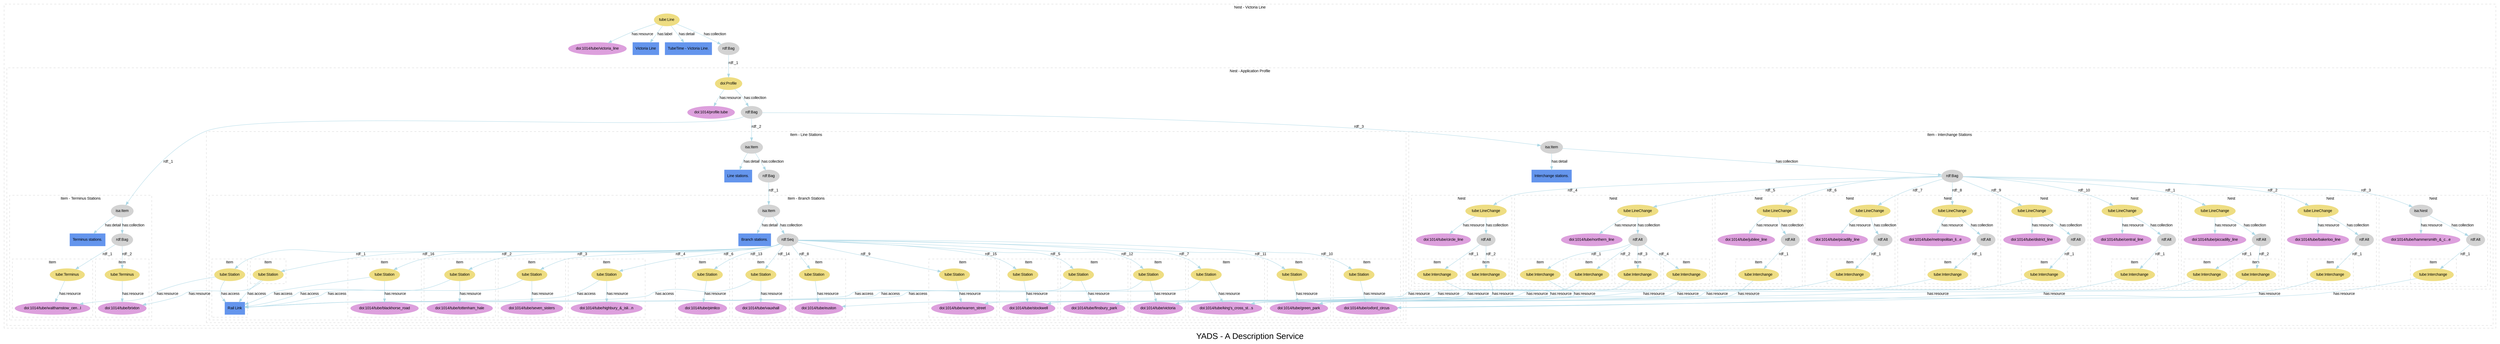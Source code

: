 
digraph yads { 



graph [

  fontname=arial, fontsize=24

  label="YADS - A Description Service"

];

node [

  fontname=arial, fontsize=11, fontcolor=black,

  style=filled, color=cornflowerblue,

];

edge [

  fontname=arial, fontsize=11, fontcolor=black,

  style=filled, color=lightblue,

];

rankdir=TB;



subgraph cluster_1 {



  style=dashed; color=lightgrey;

  fontname=arial; fontsize=11;

  fontcolor="black"; label="Nest - Victoria Line";



  ":_1" [label="tube:Line", color=lightgoldenrod];

  ":_1" -> "doi:1014/tube/victoria_line" [label="has:resource", URL="http://www2.elsevier.co.uk/~tony/1014/yads-schema-2002-04-03#resource"];



  ":_1" -> "node_2" [label="has:label", URL="http://www2.elsevier.co.uk/~tony/1014/yads-schema-2002-04-03#label"];

  ":_1" -> "node_3" [label="has:detail", URL="http://www2.elsevier.co.uk/~tony/1014/yads-schema-2002-04-03#detail"];

  ":_1" -> ":_2" [label="has:collection", URL="http://www2.elsevier.co.uk/~tony/1014/yads-schema-2002-04-03#collection"];

  ":_2" [label="rdf:Bag", color=lightgrey];

  "doi:1014/tube/victoria_line" [color=plum, URL="http://dx.doi.org/1014/tube/victoria_line"];

  "node_2" [shape=box, label="Victoria Line"];

  "node_3" [shape=box, label="TubeTime - Victoria Line."];

  ":_2" [label="rdf:Bag", color=lightgrey, URL="http://www.w3.org/1999/02/22-rdf-syntax-ns#Bag"];

  ":_2" -> ":_3" [label="rdf:_1", URL="http://www.w3.org/1999/02/22-rdf-syntax-ns#_1"];

":_3" [label="isa:Nest"]



subgraph cluster_3 {



  style=dashed; color=lightgrey;

  fontname=arial; fontsize=11;

  fontcolor="black"; label="Nest - Application Profile";



  ":_3" [label="doi:Profile", color=lightgoldenrod];

  ":_3" -> "doi:1014/profile.tube" [label="has:resource", URL="http://www2.elsevier.co.uk/~tony/1014/yads-schema-2002-04-03#resource"];



  ":_3" -> ":_4" [label="has:collection", URL="http://www2.elsevier.co.uk/~tony/1014/yads-schema-2002-04-03#collection"];

  ":_4" [label="rdf:Bag", color=lightgrey];

  "doi:1014/profile.tube" [color=plum, URL="http://dx.doi.org/1014/profile.tube"];

  ":_4" [label="rdf:Bag", color=lightgrey, URL="http://www.w3.org/1999/02/22-rdf-syntax-ns#Bag"];

  ":_4" -> ":_5" [label="rdf:_1", URL="http://www.w3.org/1999/02/22-rdf-syntax-ns#_1"];

":_5" [label="isa:Item"]

  ":_4" -> ":_9" [label="rdf:_2", URL="http://www.w3.org/1999/02/22-rdf-syntax-ns#_2"];

":_9" [label="isa:Item"]

  ":_4" -> ":_29" [label="rdf:_3", URL="http://www.w3.org/1999/02/22-rdf-syntax-ns#_3"];

":_29" [label="isa:Item"]



subgraph cluster_5 {



  style=dashed; color=lightgrey;

  fontname=arial; fontsize=11;

  fontcolor="black"; label="Item - Terminus Stations";



  ":_5" [label="isa:Item", color=lightgrey, URL="http://www2.elsevier.co.uk/~tony/1014/yads-schema-2002-04-03#Item"];

  ":_5" -> "node_5" [label="has:detail", URL="http://www2.elsevier.co.uk/~tony/1014/yads-schema-2002-04-03#detail"];

  ":_5" -> ":_6" [label="has:collection", URL="http://www2.elsevier.co.uk/~tony/1014/yads-schema-2002-04-03#collection"];

  ":_6" [label="rdf:Bag", color=lightgrey];
  "node_5" [shape=box, label="Terminus stations."];

  ":_6" [label="rdf:Bag", color=lightgrey, URL="http://www.w3.org/1999/02/22-rdf-syntax-ns#Bag"];

  ":_6" -> ":_7" [label="rdf:_1", URL="http://www.w3.org/1999/02/22-rdf-syntax-ns#_1"];

":_7" [label="isa:Item"]

  ":_6" -> ":_8" [label="rdf:_2", URL="http://www.w3.org/1999/02/22-rdf-syntax-ns#_2"];

":_8" [label="isa:Item"]



subgraph cluster_7 {



  style=dashed; color=lightgrey;

  fontname=arial; fontsize=11;

  fontcolor="black"; label="Item";



  ":_7" [label="tube:Terminus", color=lightgoldenrod];

  ":_7" -> "doi:1014/tube/walthamstow_cen...l" [label="has:resource", URL="http://www2.elsevier.co.uk/~tony/1014/yads-schema-2002-04-03#resource"];



  "doi:1014/tube/walthamstow_cen...l" [color=plum, URL="http://dx.doi.org/1014/tube/walthamstow_central"];

}



subgraph cluster_8 {



  style=dashed; color=lightgrey;

  fontname=arial; fontsize=11;

  fontcolor="black"; label="Item";



  ":_8" [label="tube:Terminus", color=lightgoldenrod];

  ":_8" -> "doi:1014/tube/brixton" [label="has:resource", URL="http://www2.elsevier.co.uk/~tony/1014/yads-schema-2002-04-03#resource"];



  "doi:1014/tube/brixton" [color=plum, URL="http://dx.doi.org/1014/tube/brixton"];

}



}



subgraph cluster_9 {



  style=dashed; color=lightgrey;

  fontname=arial; fontsize=11;

  fontcolor="black"; label="Item - Line Stations";



  ":_9" [label="isa:Item", color=lightgrey, URL="http://www2.elsevier.co.uk/~tony/1014/yads-schema-2002-04-03#Item"];

  ":_9" -> "node_8" [label="has:detail", URL="http://www2.elsevier.co.uk/~tony/1014/yads-schema-2002-04-03#detail"];

  ":_9" -> ":_10" [label="has:collection", URL="http://www2.elsevier.co.uk/~tony/1014/yads-schema-2002-04-03#collection"];

  ":_10" [label="rdf:Bag", color=lightgrey];

  "node_8" [shape=box, label="Line stations."];

  ":_10" [label="rdf:Bag", color=lightgrey, URL="http://www.w3.org/1999/02/22-rdf-syntax-ns#Bag"];

  ":_10" -> ":_11" [label="rdf:_1", URL="http://www.w3.org/1999/02/22-rdf-syntax-ns#_1"];

":_11" [label="isa:Item"]



subgraph cluster_11 {



  style=dashed; color=lightgrey;

  fontname=arial; fontsize=11;

  fontcolor="black"; label="Item - Branch Stations";



  ":_11" [label="isa:Item", color=lightgrey, URL="http://www2.elsevier.co.uk/~tony/1014/yads-schema-2002-04-03#Item"];

  ":_11" -> "node_9" [label="has:detail", URL="http://www2.elsevier.co.uk/~tony/1014/yads-schema-2002-04-03#detail"];

  ":_11" -> ":_12" [label="has:collection", URL="http://www2.elsevier.co.uk/~tony/1014/yads-schema-2002-04-03#collection"];

  ":_12" [label="rdf:Seq", color=lightgrey];

  "node_9" [shape=box, label="Branch stations."];

  ":_12" [label="rdf:Seq", color=lightgrey, URL="http://www.w3.org/1999/02/22-rdf-syntax-ns#Seq"];

  ":_12" -> ":_13" [label="rdf:_1", URL="http://www.w3.org/1999/02/22-rdf-syntax-ns#_1"];

":_13" [label="isa:Item"]

  ":_12" -> ":_14" [label="rdf:_2", URL="http://www.w3.org/1999/02/22-rdf-syntax-ns#_2"];

":_14" [label="isa:Item"]

  ":_12" -> ":_15" [label="rdf:_3", URL="http://www.w3.org/1999/02/22-rdf-syntax-ns#_3"];

":_15" [label="isa:Item"]

  ":_12" -> ":_16" [label="rdf:_4", URL="http://www.w3.org/1999/02/22-rdf-syntax-ns#_4"];

":_16" [label="isa:Item"]

  ":_12" -> ":_17" [label="rdf:_5", URL="http://www.w3.org/1999/02/22-rdf-syntax-ns#_5"];

":_17" [label="isa:Item"]

  ":_12" -> ":_18" [label="rdf:_6", URL="http://www.w3.org/1999/02/22-rdf-syntax-ns#_6"];

":_18" [label="isa:Item"]

  ":_12" -> ":_19" [label="rdf:_7", URL="http://www.w3.org/1999/02/22-rdf-syntax-ns#_7"];

":_19" [label="isa:Item"]

  ":_12" -> ":_20" [label="rdf:_8", URL="http://www.w3.org/1999/02/22-rdf-syntax-ns#_8"];

":_20" [label="isa:Item"]

  ":_12" -> ":_21" [label="rdf:_9", URL="http://www.w3.org/1999/02/22-rdf-syntax-ns#_9"];

":_21" [label="isa:Item"]

  ":_12" -> ":_22" [label="rdf:_10", URL="http://www.w3.org/1999/02/22-rdf-syntax-ns#_10"];

":_22" [label="isa:Item"]

  ":_12" -> ":_23" [label="rdf:_11", URL="http://www.w3.org/1999/02/22-rdf-syntax-ns#_11"];

":_23" [label="isa:Item"]

  ":_12" -> ":_24" [label="rdf:_12", URL="http://www.w3.org/1999/02/22-rdf-syntax-ns#_12"];

":_24" [label="isa:Item"]

  ":_12" -> ":_25" [label="rdf:_13", URL="http://www.w3.org/1999/02/22-rdf-syntax-ns#_13"];

":_25" [label="isa:Item"]

  ":_12" -> ":_26" [label="rdf:_14", URL="http://www.w3.org/1999/02/22-rdf-syntax-ns#_14"];

":_26" [label="isa:Item"]

  ":_12" -> ":_27" [label="rdf:_15", URL="http://www.w3.org/1999/02/22-rdf-syntax-ns#_15"];

":_27" [label="isa:Item"]

  ":_12" -> ":_28" [label="rdf:_16", URL="http://www.w3.org/1999/02/22-rdf-syntax-ns#_16"];

":_28" [label="isa:Item"]



subgraph cluster_13 {



  style=dashed; color=lightgrey;

  fontname=arial; fontsize=11;

  fontcolor="black"; label="Item";



  ":_13" [label="tube:Station", color=lightgoldenrod];

  ":_13" -> "doi:1014/tube/walthamstow_cen...l" [label="has:resource", URL="http://www2.elsevier.co.uk/~tony/1014/yads-schema-2002-04-03#resource"];



  ":_13" -> "node_11131517192123293235" [label="has:access", URL="http://www2.elsevier.co.uk/~tony/1014/yads-schema-2002-04-03#access"];

  "doi:1014/tube/walthamstow_cen...l" [color=plum, URL="http://dx.doi.org/1014/tube/walthamstow_central"];

  "node_11131517192123293235" [shape=box, label="Rail Link"];

}



subgraph cluster_14 {



  style=dashed; color=lightgrey;

  fontname=arial; fontsize=11;

  fontcolor="black"; label="Item";



  ":_14" [label="tube:Station", color=lightgoldenrod];

  ":_14" -> "doi:1014/tube/blackhorse_road" [label="has:resource", URL="http://www2.elsevier.co.uk/~tony/1014/yads-schema-2002-04-03#resource"];



  ":_14" -> "node_11131517192123293235" [label="has:access", URL="http://www2.elsevier.co.uk/~tony/1014/yads-schema-2002-04-03#access"];

  "doi:1014/tube/blackhorse_road" [color=plum, URL="http://dx.doi.org/1014/tube/blackhorse_road"];

  "node_11131517192123293235" [shape=box, label="Rail Link"];

}



subgraph cluster_15 {



  style=dashed; color=lightgrey;

  fontname=arial; fontsize=11;

  fontcolor="black"; label="Item";



  ":_15" [label="tube:Station", color=lightgoldenrod];

  ":_15" -> "doi:1014/tube/tottenham_hale" [label="has:resource", URL="http://www2.elsevier.co.uk/~tony/1014/yads-schema-2002-04-03#resource"];



  ":_15" -> "node_11131517192123293235" [label="has:access", URL="http://www2.elsevier.co.uk/~tony/1014/yads-schema-2002-04-03#access"];

  "doi:1014/tube/tottenham_hale" [color=plum, URL="http://dx.doi.org/1014/tube/tottenham_hale"];

  "node_11131517192123293235" [shape=box, label="Rail Link"];

}



subgraph cluster_16 {



  style=dashed; color=lightgrey;

  fontname=arial; fontsize=11;

  fontcolor="black"; label="Item";



  ":_16" [label="tube:Station", color=lightgoldenrod];

  ":_16" -> "doi:1014/tube/seven_sisters" [label="has:resource", URL="http://www2.elsevier.co.uk/~tony/1014/yads-schema-2002-04-03#resource"];



  ":_16" -> "node_11131517192123293235" [label="has:access", URL="http://www2.elsevier.co.uk/~tony/1014/yads-schema-2002-04-03#access"];

  "doi:1014/tube/seven_sisters" [color=plum, URL="http://dx.doi.org/1014/tube/seven_sisters"];

  "node_11131517192123293235" [shape=box, label="Rail Link"];

}



subgraph cluster_17 {



  style=dashed; color=lightgrey;

  fontname=arial; fontsize=11;

  fontcolor="black"; label="Item";



  ":_17" [label="tube:Station", color=lightgoldenrod];

  ":_17" -> "doi:1014/tube/finsbury_park" [label="has:resource", URL="http://www2.elsevier.co.uk/~tony/1014/yads-schema-2002-04-03#resource"];



  ":_17" -> "node_11131517192123293235" [label="has:access", URL="http://www2.elsevier.co.uk/~tony/1014/yads-schema-2002-04-03#access"];

  "doi:1014/tube/finsbury_park" [color=plum, URL="http://dx.doi.org/1014/tube/finsbury_park"];

  "node_11131517192123293235" [shape=box, label="Rail Link"];

}



subgraph cluster_18 {



  style=dashed; color=lightgrey;

  fontname=arial; fontsize=11;

  fontcolor="black"; label="Item";



  ":_18" [label="tube:Station", color=lightgoldenrod];

  ":_18" -> "doi:1014/tube/highbury_&amp;_isli...n" [label="has:resource", URL="http://www2.elsevier.co.uk/~tony/1014/yads-schema-2002-04-03#resource"];



  ":_18" -> "node_11131517192123293235" [label="has:access", URL="http://www2.elsevier.co.uk/~tony/1014/yads-schema-2002-04-03#access"];

  "doi:1014/tube/highbury_&amp;_isli...n" [color=plum, URL="http://dx.doi.org/1014/tube/highbury_&amp;_islington"];

  "node_11131517192123293235" [shape=box, label="Rail Link"];

}



subgraph cluster_19 {



  style=dashed; color=lightgrey;

  fontname=arial; fontsize=11;

  fontcolor="black"; label="Item";



  ":_19" [label="tube:Station", color=lightgoldenrod];

  ":_19" -> "doi:1014/tube/king's_cross_st...s" [label="has:resource", URL="http://www2.elsevier.co.uk/~tony/1014/yads-schema-2002-04-03#resource"];



  ":_19" -> "node_11131517192123293235" [label="has:access", URL="http://www2.elsevier.co.uk/~tony/1014/yads-schema-2002-04-03#access"];

  "doi:1014/tube/king's_cross_st...s" [color=plum, URL="http://dx.doi.org/1014/tube/king's_cross_st._pancras"];

  "node_11131517192123293235" [shape=box, label="Rail Link"];

}



subgraph cluster_20 {



  style=dashed; color=lightgrey;

  fontname=arial; fontsize=11;

  fontcolor="black"; label="Item";



  ":_20" [label="tube:Station", color=lightgoldenrod];

  ":_20" -> "doi:1014/tube/euston" [label="has:resource", URL="http://www2.elsevier.co.uk/~tony/1014/yads-schema-2002-04-03#resource"];



  "doi:1014/tube/euston" [color=plum, URL="http://dx.doi.org/1014/tube/euston"];

}



subgraph cluster_21 {



  style=dashed; color=lightgrey;

  fontname=arial; fontsize=11;

  fontcolor="black"; label="Item";



  ":_21" [label="tube:Station", color=lightgoldenrod];

  ":_21" -> "doi:1014/tube/warren_street" [label="has:resource", URL="http://www2.elsevier.co.uk/~tony/1014/yads-schema-2002-04-03#resource"];



  "doi:1014/tube/warren_street" [color=plum, URL="http://dx.doi.org/1014/tube/warren_street"];

}



subgraph cluster_22 {



  style=dashed; color=lightgrey;

  fontname=arial; fontsize=11;

  fontcolor="black"; label="Item";



  ":_22" [label="tube:Station", color=lightgoldenrod];

  ":_22" -> "doi:1014/tube/oxford_circus" [label="has:resource", URL="http://www2.elsevier.co.uk/~tony/1014/yads-schema-2002-04-03#resource"];



  "doi:1014/tube/oxford_circus" [color=plum, URL="http://dx.doi.org/1014/tube/oxford_circus"];

}



subgraph cluster_23 {



  style=dashed; color=lightgrey;

  fontname=arial; fontsize=11;

  fontcolor="black"; label="Item";



  ":_23" [label="tube:Station", color=lightgoldenrod];

  ":_23" -> "doi:1014/tube/green_park" [label="has:resource", URL="http://www2.elsevier.co.uk/~tony/1014/yads-schema-2002-04-03#resource"];



  "doi:1014/tube/green_park" [color=plum, URL="http://dx.doi.org/1014/tube/green_park"];

}



subgraph cluster_24 {



  style=dashed; color=lightgrey;

  fontname=arial; fontsize=11;

  fontcolor="black"; label="Item";



  ":_24" [label="tube:Station", color=lightgoldenrod];

  ":_24" -> "doi:1014/tube/victoria" [label="has:resource", URL="http://www2.elsevier.co.uk/~tony/1014/yads-schema-2002-04-03#resource"];



  ":_24" -> "node_11131517192123293235" [label="has:access", URL="http://www2.elsevier.co.uk/~tony/1014/yads-schema-2002-04-03#access"];

  "doi:1014/tube/victoria" [color=plum, URL="http://dx.doi.org/1014/tube/victoria"];

  "node_11131517192123293235" [shape=box, label="Rail Link"];

}



subgraph cluster_25 {



  style=dashed; color=lightgrey;

  fontname=arial; fontsize=11;

  fontcolor="black"; label="Item";



  ":_25" [label="tube:Station", color=lightgoldenrod];

  ":_25" -> "doi:1014/tube/pimlico" [label="has:resource", URL="http://www2.elsevier.co.uk/~tony/1014/yads-schema-2002-04-03#resource"];



  "doi:1014/tube/pimlico" [color=plum, URL="http://dx.doi.org/1014/tube/pimlico"];

}



subgraph cluster_26 {



  style=dashed; color=lightgrey;

  fontname=arial; fontsize=11;

  fontcolor="black"; label="Item";



  ":_26" [label="tube:Station", color=lightgoldenrod];

  ":_26" -> "doi:1014/tube/vauxhall" [label="has:resource", URL="http://www2.elsevier.co.uk/~tony/1014/yads-schema-2002-04-03#resource"];



  ":_26" -> "node_11131517192123293235" [label="has:access", URL="http://www2.elsevier.co.uk/~tony/1014/yads-schema-2002-04-03#access"];

  "doi:1014/tube/vauxhall" [color=plum, URL="http://dx.doi.org/1014/tube/vauxhall"];

  "node_11131517192123293235" [shape=box, label="Rail Link"];

}



subgraph cluster_27 {



  style=dashed; color=lightgrey;

  fontname=arial; fontsize=11;

  fontcolor="black"; label="Item";



  ":_27" [label="tube:Station", color=lightgoldenrod];

  ":_27" -> "doi:1014/tube/stockwell" [label="has:resource", URL="http://www2.elsevier.co.uk/~tony/1014/yads-schema-2002-04-03#resource"];



  "doi:1014/tube/stockwell" [color=plum, URL="http://dx.doi.org/1014/tube/stockwell"];

}



subgraph cluster_28 {



  style=dashed; color=lightgrey;

  fontname=arial; fontsize=11;

  fontcolor="black"; label="Item";



  ":_28" [label="tube:Station", color=lightgoldenrod];

  ":_28" -> "doi:1014/tube/brixton" [label="has:resource", URL="http://www2.elsevier.co.uk/~tony/1014/yads-schema-2002-04-03#resource"];



  ":_28" -> "node_11131517192123293235" [label="has:access", URL="http://www2.elsevier.co.uk/~tony/1014/yads-schema-2002-04-03#access"];

  "doi:1014/tube/brixton" [color=plum, URL="http://dx.doi.org/1014/tube/brixton"];

  "node_11131517192123293235" [shape=box, label="Rail Link"];

}



}



}



subgraph cluster_29 {



  style=dashed; color=lightgrey;

  fontname=arial; fontsize=11;

  fontcolor="black"; label="Item - Interchange Stations";



  ":_29" [label="isa:Item", color=lightgrey, URL="http://www2.elsevier.co.uk/~tony/1014/yads-schema-2002-04-03#Item"];

  ":_29" -> "node_36" [label="has:detail", URL="http://www2.elsevier.co.uk/~tony/1014/yads-schema-2002-04-03#detail"];

  ":_29" -> ":_30" [label="has:collection", URL="http://www2.elsevier.co.uk/~tony/1014/yads-schema-2002-04-03#collection"];

  ":_30" [label="rdf:Bag", color=lightgrey];

  "node_36" [shape=box, label="Interchange stations."];

  ":_30" [label="rdf:Bag", color=lightgrey, URL="http://www.w3.org/1999/02/22-rdf-syntax-ns#Bag"];

  ":_30" -> ":_31" [label="rdf:_1", URL="http://www.w3.org/1999/02/22-rdf-syntax-ns#_1"];

":_31" [label="isa:Nest"]

  ":_30" -> ":_35" [label="rdf:_2", URL="http://www.w3.org/1999/02/22-rdf-syntax-ns#_2"];

":_35" [label="isa:Nest"]

  ":_30" -> ":_38" [label="rdf:_3", URL="http://www.w3.org/1999/02/22-rdf-syntax-ns#_3"];

":_38" [label="isa:Nest"]

  ":_30" -> ":_41" [label="rdf:_4", URL="http://www.w3.org/1999/02/22-rdf-syntax-ns#_4"];

":_41" [label="isa:Nest"]

  ":_30" -> ":_45" [label="rdf:_5", URL="http://www.w3.org/1999/02/22-rdf-syntax-ns#_5"];

":_45" [label="isa:Nest"]

  ":_30" -> ":_51" [label="rdf:_6", URL="http://www.w3.org/1999/02/22-rdf-syntax-ns#_6"];

":_51" [label="isa:Nest"]

  ":_30" -> ":_54" [label="rdf:_7", URL="http://www.w3.org/1999/02/22-rdf-syntax-ns#_7"];

":_54" [label="isa:Nest"]

  ":_30" -> ":_57" [label="rdf:_8", URL="http://www.w3.org/1999/02/22-rdf-syntax-ns#_8"];

":_57" [label="isa:Nest"]

  ":_30" -> ":_60" [label="rdf:_9", URL="http://www.w3.org/1999/02/22-rdf-syntax-ns#_9"];

":_60" [label="isa:Nest"]

  ":_30" -> ":_63" [label="rdf:_10", URL="http://www.w3.org/1999/02/22-rdf-syntax-ns#_10"];

":_63" [label="isa:Nest"]



subgraph cluster_31 {



  style=dashed; color=lightgrey;

  fontname=arial; fontsize=11;

  fontcolor="black"; label="Nest";



  ":_31" [label="tube:LineChange", color=lightgoldenrod];

  ":_31" -> "doi:1014/tube/piccadilly_line" [label="has:resource", URL="http://www2.elsevier.co.uk/~tony/1014/yads-schema-2002-04-03#resource"];

  ":_31" -> ":_32" [label="has:collection", URL="http://www2.elsevier.co.uk/~tony/1014/yads-schema-2002-04-03#collection"];

  ":_32" [label="rdf:Alt", color=lightgrey];



  "doi:1014/tube/piccadilly_line" [color=plum, URL="http://dx.doi.org/1014/tube/piccadilly_line"];

  ":_32" [label="rdf:Alt", color=lightgrey, URL="http://www.w3.org/1999/02/22-rdf-syntax-ns#Alt"];

  ":_32" -> ":_33" [label="rdf:_1", URL="http://www.w3.org/1999/02/22-rdf-syntax-ns#_1"];

":_33" [label="isa:Item"]

  ":_32" -> ":_34" [label="rdf:_2", URL="http://www.w3.org/1999/02/22-rdf-syntax-ns#_2"];

":_34" [label="isa:Item"]



subgraph cluster_33 {



  style=dashed; color=lightgrey;

  fontname=arial; fontsize=11;

  fontcolor="black"; label="Item";



  ":_33" [label="tube:Interchange", color=lightgoldenrod];

  ":_33" -> "doi:1014/tube/king's_cross_st...s" [label="has:resource", URL="http://www2.elsevier.co.uk/~tony/1014/yads-schema-2002-04-03#resource"];



  "doi:1014/tube/king's_cross_st...s" [color=plum, URL="http://dx.doi.org/1014/tube/king's_cross_st._pancras"];

}



subgraph cluster_34 {



  style=dashed; color=lightgrey;

  fontname=arial; fontsize=11;

  fontcolor="black"; label="Item";



  ":_34" [label="tube:Interchange", color=lightgoldenrod];

  ":_34" -> "doi:1014/tube/green_park" [label="has:resource", URL="http://www2.elsevier.co.uk/~tony/1014/yads-schema-2002-04-03#resource"];



  "doi:1014/tube/green_park" [color=plum, URL="http://dx.doi.org/1014/tube/green_park"];

}



}



subgraph cluster_35 {



  style=dashed; color=lightgrey;

  fontname=arial; fontsize=11;

  fontcolor="black"; label="Nest";



  ":_35" [label="tube:LineChange", color=lightgoldenrod];

  ":_35" -> "doi:1014/tube/bakerloo_line" [label="has:resource", URL="http://www2.elsevier.co.uk/~tony/1014/yads-schema-2002-04-03#resource"];



  ":_35" -> ":_36" [label="has:collection", URL="http://www2.elsevier.co.uk/~tony/1014/yads-schema-2002-04-03#collection"];

  ":_36" [label="rdf:Alt", color=lightgrey];

  "doi:1014/tube/bakerloo_line" [color=plum, URL="http://dx.doi.org/1014/tube/bakerloo_line"];

  ":_36" [label="rdf:Alt", color=lightgrey, URL="http://www.w3.org/1999/02/22-rdf-syntax-ns#Alt"];

  ":_36" -> ":_37" [label="rdf:_1", URL="http://www.w3.org/1999/02/22-rdf-syntax-ns#_1"];

":_37" [label="isa:Item"]



subgraph cluster_37 {



  style=dashed; color=lightgrey;

  fontname=arial; fontsize=11;

  fontcolor="black"; label="Item";



  ":_37" [label="tube:Interchange", color=lightgoldenrod];

  ":_37" -> "doi:1014/tube/oxford_circus" [label="has:resource", URL="http://www2.elsevier.co.uk/~tony/1014/yads-schema-2002-04-03#resource"];



  "doi:1014/tube/oxford_circus" [color=plum, URL="http://dx.doi.org/1014/tube/oxford_circus"];

}



}



subgraph cluster_38 {



  style=dashed; color=lightgrey;

  fontname=arial; fontsize=11;

  fontcolor="black"; label="Nest";



  ":_38" [label="isa:Nest", color=lightgrey, URL="http://www2.elsevier.co.uk/~tony/1014/yads-schema-2002-04-03#Nest"];

  ":_38" -> "doi:1014/tube/hammersmith_&amp;_c...e" [label="has:resource", URL="http://www2.elsevier.co.uk/~tony/1014/yads-schema-2002-04-03#resource"];

  ":_38" -> ":_39" [label="has:collection", URL="http://www2.elsevier.co.uk/~tony/1014/yads-schema-2002-04-03#collection"];

  ":_39" [label="rdf:Alt", color=lightgrey];

  "doi:1014/tube/hammersmith_&amp;_c...e" [color=plum, URL="http://dx.doi.org/1014/tube/hammersmith_&amp;_city_line"];

  ":_39" [label="rdf:Alt", color=lightgrey, URL="http://www.w3.org/1999/02/22-rdf-syntax-ns#Alt"];

  ":_39" -> ":_40" [label="rdf:_1", URL="http://www.w3.org/1999/02/22-rdf-syntax-ns#_1"];

":_40" [label="isa:Item"]



subgraph cluster_40 {



  style=dashed; color=lightgrey;

  fontname=arial; fontsize=11;

  fontcolor="black"; label="Item";



  ":_40" [label="tube:Interchange", color=lightgoldenrod];

  ":_40" -> "doi:1014/tube/king's_cross_st...s" [label="has:resource", URL="http://www2.elsevier.co.uk/~tony/1014/yads-schema-2002-04-03#resource"];



  "doi:1014/tube/king's_cross_st...s" [color=plum, URL="http://dx.doi.org/1014/tube/king's_cross_st._pancras"];

}



}



subgraph cluster_41 {



  style=dashed; color=lightgrey;

  fontname=arial; fontsize=11;

  fontcolor="black"; label="Nest";



  ":_41" [label="tube:LineChange", color=lightgoldenrod];

  ":_41" -> "doi:1014/tube/circle_line" [label="has:resource", URL="http://www2.elsevier.co.uk/~tony/1014/yads-schema-2002-04-03#resource"];

  ":_41" -> ":_42" [label="has:collection", URL="http://www2.elsevier.co.uk/~tony/1014/yads-schema-2002-04-03#collection"];

  ":_42" [label="rdf:Alt", color=lightgrey];



  "doi:1014/tube/circle_line" [color=plum, URL="http://dx.doi.org/1014/tube/circle_line"];

  ":_42" [label="rdf:Alt", color=lightgrey, URL="http://www.w3.org/1999/02/22-rdf-syntax-ns#Alt"];

  ":_42" -> ":_43" [label="rdf:_1", URL="http://www.w3.org/1999/02/22-rdf-syntax-ns#_1"];

":_43" [label="isa:Item"]

  ":_42" -> ":_44" [label="rdf:_2", URL="http://www.w3.org/1999/02/22-rdf-syntax-ns#_2"];

":_44" [label="isa:Item"]



subgraph cluster_43 {



  style=dashed; color=lightgrey;

  fontname=arial; fontsize=11;

  fontcolor="black"; label="Item";



  ":_43" [label="tube:Interchange", color=lightgoldenrod];

  ":_43" -> "doi:1014/tube/king's_cross_st...s" [label="has:resource", URL="http://www2.elsevier.co.uk/~tony/1014/yads-schema-2002-04-03#resource"];



  "doi:1014/tube/king's_cross_st...s" [color=plum, URL="http://dx.doi.org/1014/tube/king's_cross_st._pancras"];

}



subgraph cluster_44 {



  style=dashed; color=lightgrey;

  fontname=arial; fontsize=11;

  fontcolor="black"; label="Item";



  ":_44" [label="tube:Interchange", color=lightgoldenrod];

  ":_44" -> "doi:1014/tube/victoria" [label="has:resource", URL="http://www2.elsevier.co.uk/~tony/1014/yads-schema-2002-04-03#resource"];



  "doi:1014/tube/victoria" [color=plum, URL="http://dx.doi.org/1014/tube/victoria"];

}



}



subgraph cluster_45 {



  style=dashed; color=lightgrey;

  fontname=arial; fontsize=11;

  fontcolor="black"; label="Nest";



  ":_45" [label="tube:LineChange", color=lightgoldenrod];

  ":_45" -> "doi:1014/tube/northern_line" [label="has:resource", URL="http://www2.elsevier.co.uk/~tony/1014/yads-schema-2002-04-03#resource"];

  ":_45" -> ":_46" [label="has:collection", URL="http://www2.elsevier.co.uk/~tony/1014/yads-schema-2002-04-03#collection"];

  ":_46" [label="rdf:Alt", color=lightgrey];



  "doi:1014/tube/northern_line" [color=plum, URL="http://dx.doi.org/1014/tube/northern_line"];

  ":_46" [label="rdf:Alt", color=lightgrey, URL="http://www.w3.org/1999/02/22-rdf-syntax-ns#Alt"];

  ":_46" -> ":_47" [label="rdf:_1", URL="http://www.w3.org/1999/02/22-rdf-syntax-ns#_1"];

":_47" [label="isa:Item"]

  ":_46" -> ":_48" [label="rdf:_2", URL="http://www.w3.org/1999/02/22-rdf-syntax-ns#_2"];

":_48" [label="isa:Item"]

  ":_46" -> ":_49" [label="rdf:_3", URL="http://www.w3.org/1999/02/22-rdf-syntax-ns#_3"];

":_49" [label="isa:Item"]

  ":_46" -> ":_50" [label="rdf:_4", URL="http://www.w3.org/1999/02/22-rdf-syntax-ns#_4"];

":_50" [label="isa:Item"]



subgraph cluster_47 {



  style=dashed; color=lightgrey;

  fontname=arial; fontsize=11;

  fontcolor="black"; label="Item";



  ":_47" [label="tube:Interchange", color=lightgoldenrod];

  ":_47" -> "doi:1014/tube/king's_cross_st...s" [label="has:resource", URL="http://www2.elsevier.co.uk/~tony/1014/yads-schema-2002-04-03#resource"];



  "doi:1014/tube/king's_cross_st...s" [color=plum, URL="http://dx.doi.org/1014/tube/king's_cross_st._pancras"];

}



subgraph cluster_48 {



  style=dashed; color=lightgrey;

  fontname=arial; fontsize=11;

  fontcolor="black"; label="Item";



  ":_48" [label="tube:Interchange", color=lightgoldenrod];

  ":_48" -> "doi:1014/tube/euston" [label="has:resource", URL="http://www2.elsevier.co.uk/~tony/1014/yads-schema-2002-04-03#resource"];



  "doi:1014/tube/euston" [color=plum, URL="http://dx.doi.org/1014/tube/euston"];

}



subgraph cluster_49 {



  style=dashed; color=lightgrey;

  fontname=arial; fontsize=11;

  fontcolor="black"; label="Item";



  ":_49" [label="tube:Interchange", color=lightgoldenrod];

  ":_49" -> "doi:1014/tube/warren_street" [label="has:resource", URL="http://www2.elsevier.co.uk/~tony/1014/yads-schema-2002-04-03#resource"];



  "doi:1014/tube/warren_street" [color=plum, URL="http://dx.doi.org/1014/tube/warren_street"];

}



subgraph cluster_50 {



  style=dashed; color=lightgrey;

  fontname=arial; fontsize=11;

  fontcolor="black"; label="Item";



  ":_50" [label="tube:Interchange", color=lightgoldenrod];

  ":_50" -> "doi:1014/tube/stockwell" [label="has:resource", URL="http://www2.elsevier.co.uk/~tony/1014/yads-schema-2002-04-03#resource"];


  "doi:1014/tube/stockwell" [color=plum, URL="http://dx.doi.org/1014/tube/stockwell"];

}



}



subgraph cluster_51 {



  style=dashed; color=lightgrey;

  fontname=arial; fontsize=11;

  fontcolor="black"; label="Nest";



  ":_51" [label="tube:LineChange", color=lightgoldenrod];

  ":_51" -> "doi:1014/tube/jubilee_line" [label="has:resource", URL="http://www2.elsevier.co.uk/~tony/1014/yads-schema-2002-04-03#resource"];

  ":_51" -> ":_52" [label="has:collection", URL="http://www2.elsevier.co.uk/~tony/1014/yads-schema-2002-04-03#collection"];

  ":_52" [label="rdf:Alt", color=lightgrey];



  "doi:1014/tube/jubilee_line" [color=plum, URL="http://dx.doi.org/1014/tube/jubilee_line"];

  ":_52" [label="rdf:Alt", color=lightgrey, URL="http://www.w3.org/1999/02/22-rdf-syntax-ns#Alt"];

  ":_52" -> ":_53" [label="rdf:_1", URL="http://www.w3.org/1999/02/22-rdf-syntax-ns#_1"];

":_53" [label="isa:Item"]



subgraph cluster_53 {



  style=dashed; color=lightgrey;

  fontname=arial; fontsize=11;

  fontcolor="black"; label="Item";



  ":_53" [label="tube:Interchange", color=lightgoldenrod];

  ":_53" -> "doi:1014/tube/green_park" [label="has:resource", URL="http://www2.elsevier.co.uk/~tony/1014/yads-schema-2002-04-03#resource"];



  "doi:1014/tube/green_park" [color=plum, URL="http://dx.doi.org/1014/tube/green_park"];

}



}



subgraph cluster_54 {



  style=dashed; color=lightgrey;

  fontname=arial; fontsize=11;

  fontcolor="black"; label="Nest";



  ":_54" [label="tube:LineChange", color=lightgoldenrod];

  ":_54" -> "doi:1014/tube/picadilly_line" [label="has:resource", URL="http://www2.elsevier.co.uk/~tony/1014/yads-schema-2002-04-03#resource"];

  ":_54" -> ":_55" [label="has:collection", URL="http://www2.elsevier.co.uk/~tony/1014/yads-schema-2002-04-03#collection"];

  ":_55" [label="rdf:Alt", color=lightgrey];



  "doi:1014/tube/picadilly_line" [color=plum, URL="http://dx.doi.org/1014/tube/picadilly_line"];

  ":_55" [label="rdf:Alt", color=lightgrey, URL="http://www.w3.org/1999/02/22-rdf-syntax-ns#Alt"];

  ":_55" -> ":_56" [label="rdf:_1", URL="http://www.w3.org/1999/02/22-rdf-syntax-ns#_1"];

":_56" [label="isa:Item"]



subgraph cluster_56 {



  style=dashed; color=lightgrey;

  fontname=arial; fontsize=11;

  fontcolor="black"; label="Item";



  ":_56" [label="tube:Interchange", color=lightgoldenrod];

  ":_56" -> "doi:1014/tube/finsbury_park" [label="has:resource", URL="http://www2.elsevier.co.uk/~tony/1014/yads-schema-2002-04-03#resource"];



  "doi:1014/tube/finsbury_park" [color=plum, URL="http://dx.doi.org/1014/tube/finsbury_park"];

}



}



subgraph cluster_57 {



  style=dashed; color=lightgrey;

  fontname=arial; fontsize=11;

  fontcolor="black"; label="Nest";



  ":_57" [label="tube:LineChange", color=lightgoldenrod];

  ":_57" -> "doi:1014/tube/metropolitan_li...e" [label="has:resource", URL="http://www2.elsevier.co.uk/~tony/1014/yads-schema-2002-04-03#resource"];

  ":_57" -> ":_58" [label="has:collection", URL="http://www2.elsevier.co.uk/~tony/1014/yads-schema-2002-04-03#collection"];

  ":_58" [label="rdf:Alt", color=lightgrey];



  "doi:1014/tube/metropolitan_li...e" [color=plum, URL="http://dx.doi.org/1014/tube/metropolitan_line"];

  ":_58" [label="rdf:Alt", color=lightgrey, URL="http://www.w3.org/1999/02/22-rdf-syntax-ns#Alt"];

  ":_58" -> ":_59" [label="rdf:_1", URL="http://www.w3.org/1999/02/22-rdf-syntax-ns#_1"];

":_59" [label="isa:Item"]



subgraph cluster_59 {



  style=dashed; color=lightgrey;

  fontname=arial; fontsize=11;

  fontcolor="black"; label="Item";



  ":_59" [label="tube:Interchange", color=lightgoldenrod];

  ":_59" -> "doi:1014/tube/king's_cross_st...s" [label="has:resource", URL="http://www2.elsevier.co.uk/~tony/1014/yads-schema-2002-04-03#resource"];



  "doi:1014/tube/king's_cross_st...s" [color=plum, URL="http://dx.doi.org/1014/tube/king's_cross_st._pancras"];

}



}



subgraph cluster_60 {



  style=dashed; color=lightgrey;

  fontname=arial; fontsize=11;

  fontcolor="black"; label="Nest";



  ":_60" [label="tube:LineChange", color=lightgoldenrod];

  ":_60" -> "doi:1014/tube/district_line" [label="has:resource", URL="http://www2.elsevier.co.uk/~tony/1014/yads-schema-2002-04-03#resource"];

  ":_60" -> ":_61" [label="has:collection", URL="http://www2.elsevier.co.uk/~tony/1014/yads-schema-2002-04-03#collection"];

  ":_61" [label="rdf:Alt", color=lightgrey];



  "doi:1014/tube/district_line" [color=plum, URL="http://dx.doi.org/1014/tube/district_line"];

  ":_61" [label="rdf:Alt", color=lightgrey, URL="http://www.w3.org/1999/02/22-rdf-syntax-ns#Alt"];

  ":_61" -> ":_62" [label="rdf:_1", URL="http://www.w3.org/1999/02/22-rdf-syntax-ns#_1"];

":_62" [label="isa:Item"]



subgraph cluster_62 {



  style=dashed; color=lightgrey;

  fontname=arial; fontsize=11;

  fontcolor="black"; label="Item";



  ":_62" [label="tube:Interchange", color=lightgoldenrod];

  ":_62" -> "doi:1014/tube/victoria" [label="has:resource", URL="http://www2.elsevier.co.uk/~tony/1014/yads-schema-2002-04-03#resource"];



  "doi:1014/tube/victoria" [color=plum, URL="http://dx.doi.org/1014/tube/victoria"];

}



}



subgraph cluster_63 {



  style=dashed; color=lightgrey;

  fontname=arial; fontsize=11;

  fontcolor="black"; label="Nest";



  ":_63" [label="tube:LineChange", color=lightgoldenrod];

  ":_63" -> "doi:1014/tube/central_line" [label="has:resource", URL="http://www2.elsevier.co.uk/~tony/1014/yads-schema-2002-04-03#resource"];

  ":_63" -> ":_64" [label="has:collection", URL="http://www2.elsevier.co.uk/~tony/1014/yads-schema-2002-04-03#collection"];

  ":_64" [label="rdf:Alt", color=lightgrey];



  "doi:1014/tube/central_line" [color=plum, URL="http://dx.doi.org/1014/tube/central_line"];

  ":_64" [label="rdf:Alt", color=lightgrey, URL="http://www.w3.org/1999/02/22-rdf-syntax-ns#Alt"];

  ":_64" -> ":_65" [label="rdf:_1", URL="http://www.w3.org/1999/02/22-rdf-syntax-ns#_1"];

":_65" [label="isa:Item"]



subgraph cluster_65 {



  style=dashed; color=lightgrey;

  fontname=arial; fontsize=11;

  fontcolor="black"; label="Item";



  ":_65" [label="tube:Interchange", color=lightgoldenrod];

  ":_65" -> "doi:1014/tube/oxford_circus" [label="has:resource", URL="http://www2.elsevier.co.uk/~tony/1014/yads-schema-2002-04-03#resource"];



  "doi:1014/tube/oxford_circus" [color=plum, URL="http://dx.doi.org/1014/tube/oxford_circus"];

}



}



}



}



}



}

